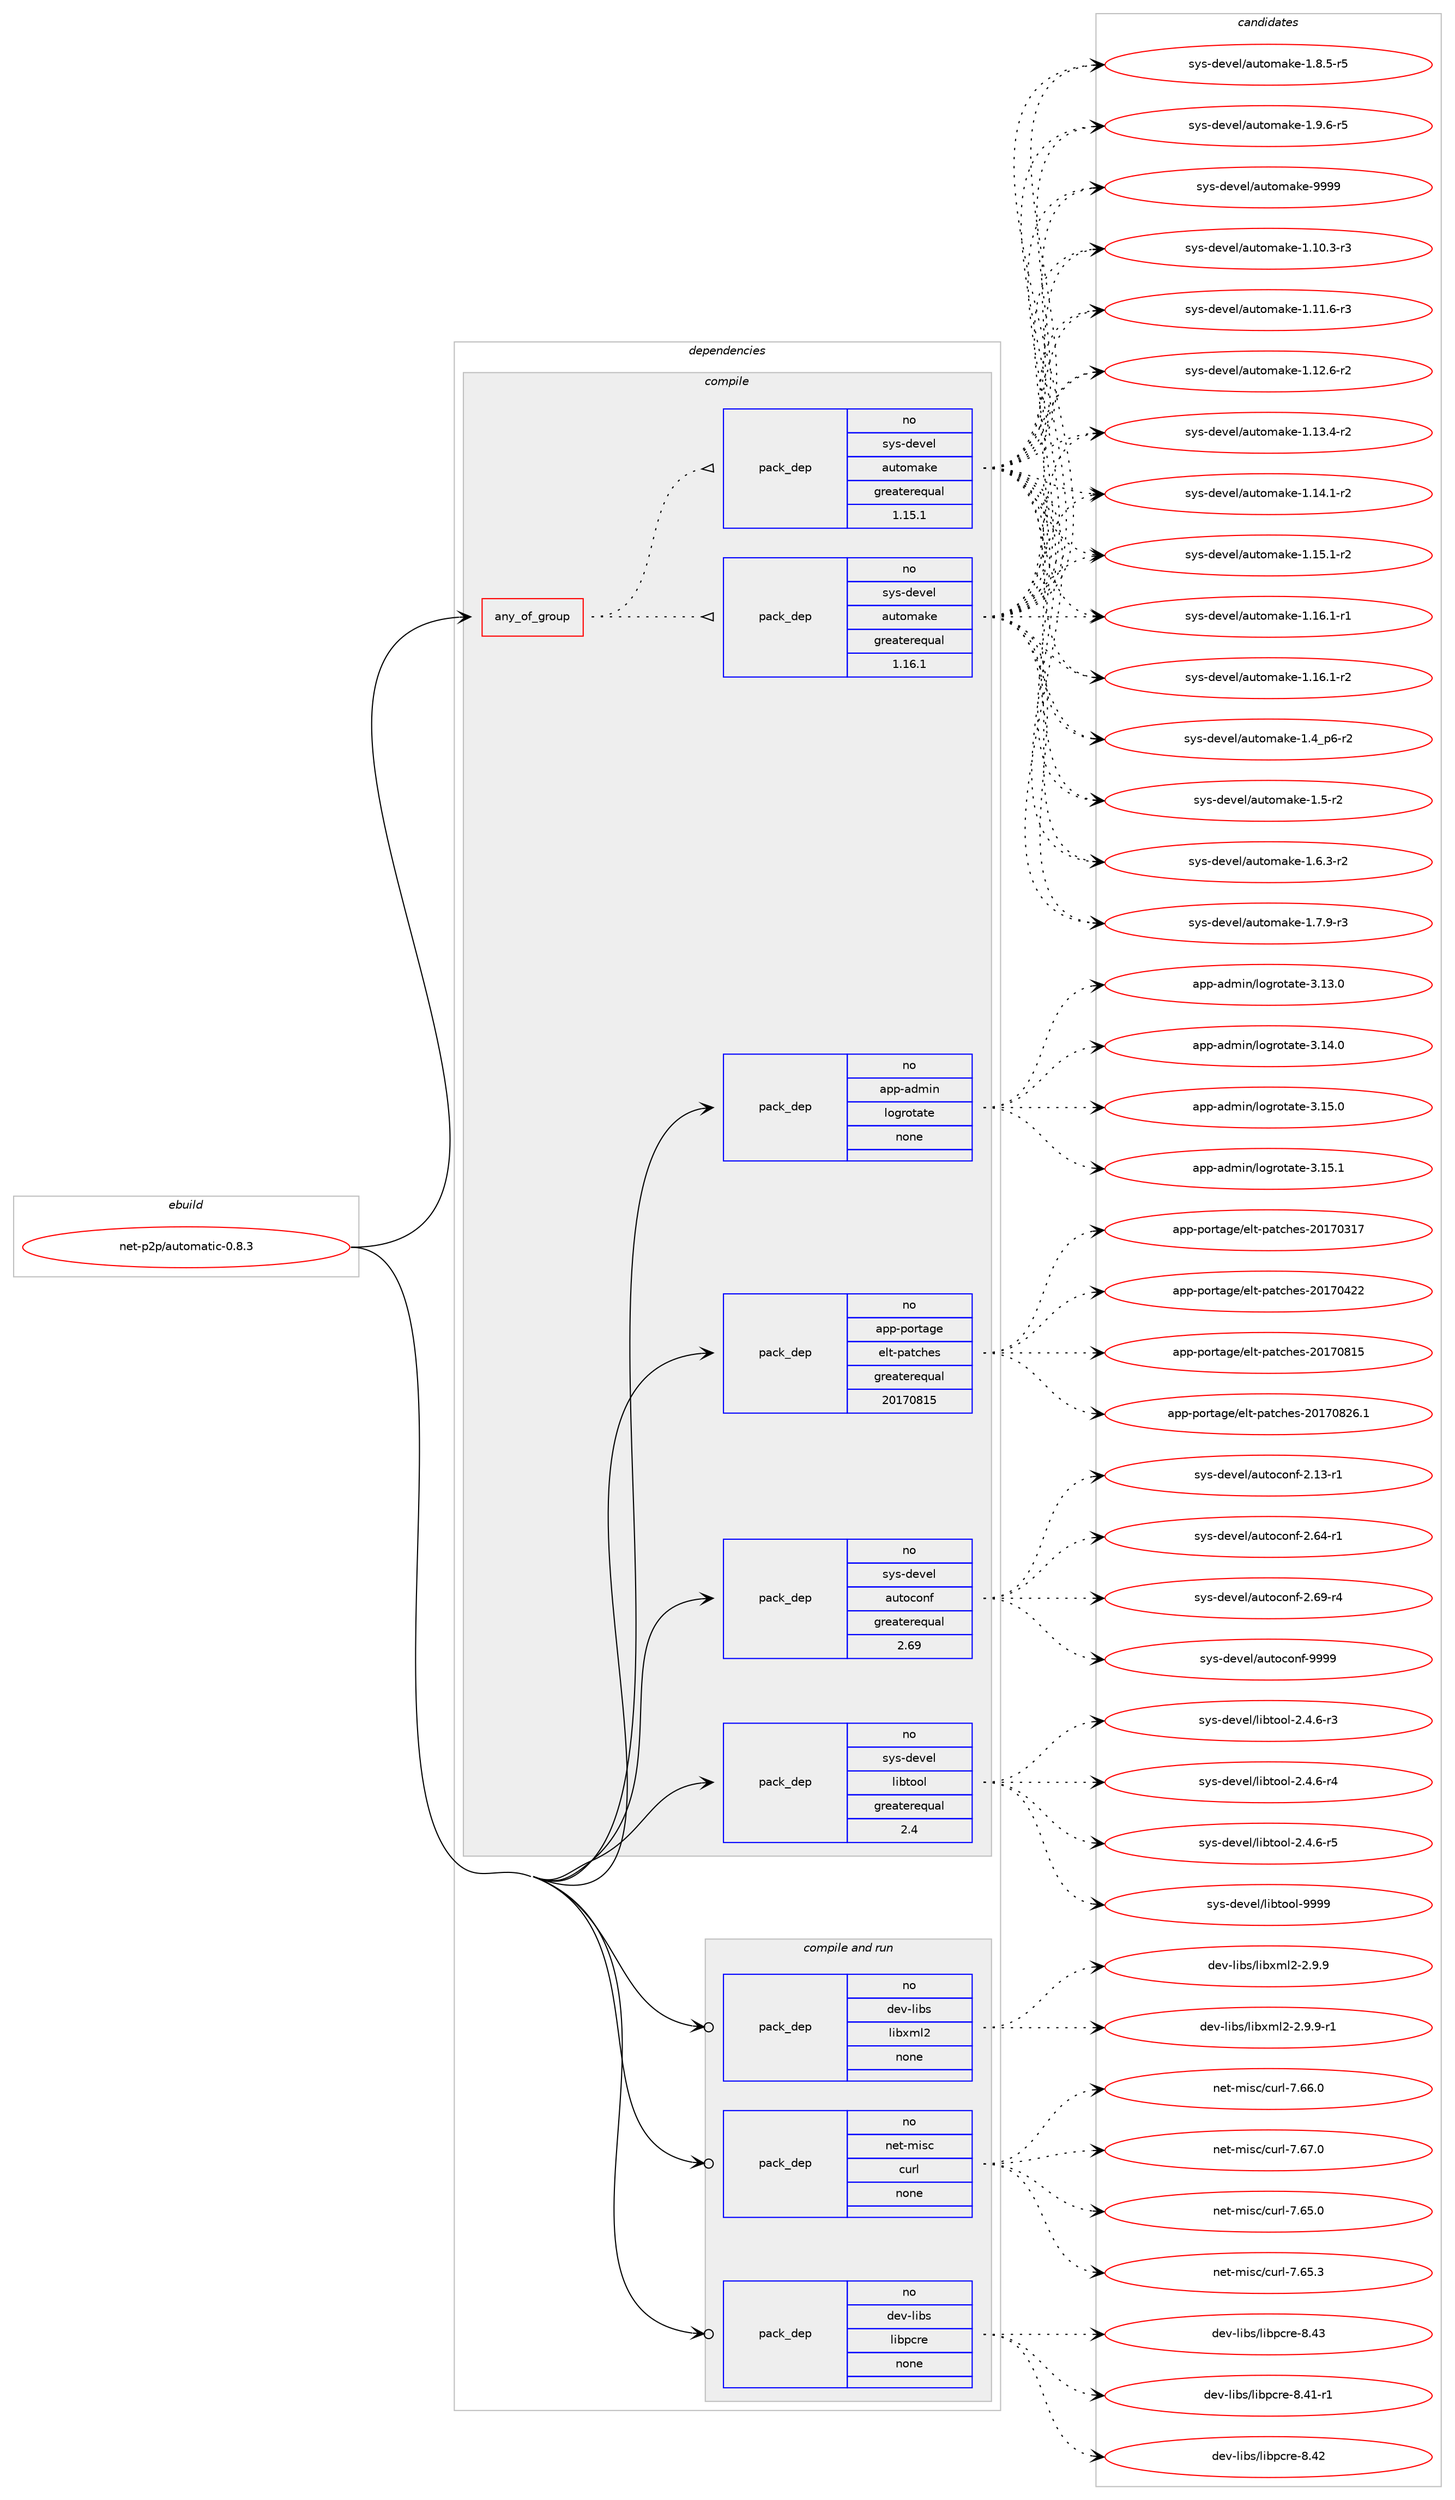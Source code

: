 digraph prolog {

# *************
# Graph options
# *************

newrank=true;
concentrate=true;
compound=true;
graph [rankdir=LR,fontname=Helvetica,fontsize=10,ranksep=1.5];#, ranksep=2.5, nodesep=0.2];
edge  [arrowhead=vee];
node  [fontname=Helvetica,fontsize=10];

# **********
# The ebuild
# **********

subgraph cluster_leftcol {
color=gray;
rank=same;
label=<<i>ebuild</i>>;
id [label="net-p2p/automatic-0.8.3", color=red, width=4, href="../net-p2p/automatic-0.8.3.svg"];
}

# ****************
# The dependencies
# ****************

subgraph cluster_midcol {
color=gray;
label=<<i>dependencies</i>>;
subgraph cluster_compile {
fillcolor="#eeeeee";
style=filled;
label=<<i>compile</i>>;
subgraph any14311 {
dependency839409 [label=<<TABLE BORDER="0" CELLBORDER="1" CELLSPACING="0" CELLPADDING="4"><TR><TD CELLPADDING="10">any_of_group</TD></TR></TABLE>>, shape=none, color=red];subgraph pack619992 {
dependency839410 [label=<<TABLE BORDER="0" CELLBORDER="1" CELLSPACING="0" CELLPADDING="4" WIDTH="220"><TR><TD ROWSPAN="6" CELLPADDING="30">pack_dep</TD></TR><TR><TD WIDTH="110">no</TD></TR><TR><TD>sys-devel</TD></TR><TR><TD>automake</TD></TR><TR><TD>greaterequal</TD></TR><TR><TD>1.16.1</TD></TR></TABLE>>, shape=none, color=blue];
}
dependency839409:e -> dependency839410:w [weight=20,style="dotted",arrowhead="oinv"];
subgraph pack619993 {
dependency839411 [label=<<TABLE BORDER="0" CELLBORDER="1" CELLSPACING="0" CELLPADDING="4" WIDTH="220"><TR><TD ROWSPAN="6" CELLPADDING="30">pack_dep</TD></TR><TR><TD WIDTH="110">no</TD></TR><TR><TD>sys-devel</TD></TR><TR><TD>automake</TD></TR><TR><TD>greaterequal</TD></TR><TR><TD>1.15.1</TD></TR></TABLE>>, shape=none, color=blue];
}
dependency839409:e -> dependency839411:w [weight=20,style="dotted",arrowhead="oinv"];
}
id:e -> dependency839409:w [weight=20,style="solid",arrowhead="vee"];
subgraph pack619994 {
dependency839412 [label=<<TABLE BORDER="0" CELLBORDER="1" CELLSPACING="0" CELLPADDING="4" WIDTH="220"><TR><TD ROWSPAN="6" CELLPADDING="30">pack_dep</TD></TR><TR><TD WIDTH="110">no</TD></TR><TR><TD>app-admin</TD></TR><TR><TD>logrotate</TD></TR><TR><TD>none</TD></TR><TR><TD></TD></TR></TABLE>>, shape=none, color=blue];
}
id:e -> dependency839412:w [weight=20,style="solid",arrowhead="vee"];
subgraph pack619995 {
dependency839413 [label=<<TABLE BORDER="0" CELLBORDER="1" CELLSPACING="0" CELLPADDING="4" WIDTH="220"><TR><TD ROWSPAN="6" CELLPADDING="30">pack_dep</TD></TR><TR><TD WIDTH="110">no</TD></TR><TR><TD>app-portage</TD></TR><TR><TD>elt-patches</TD></TR><TR><TD>greaterequal</TD></TR><TR><TD>20170815</TD></TR></TABLE>>, shape=none, color=blue];
}
id:e -> dependency839413:w [weight=20,style="solid",arrowhead="vee"];
subgraph pack619996 {
dependency839414 [label=<<TABLE BORDER="0" CELLBORDER="1" CELLSPACING="0" CELLPADDING="4" WIDTH="220"><TR><TD ROWSPAN="6" CELLPADDING="30">pack_dep</TD></TR><TR><TD WIDTH="110">no</TD></TR><TR><TD>sys-devel</TD></TR><TR><TD>autoconf</TD></TR><TR><TD>greaterequal</TD></TR><TR><TD>2.69</TD></TR></TABLE>>, shape=none, color=blue];
}
id:e -> dependency839414:w [weight=20,style="solid",arrowhead="vee"];
subgraph pack619997 {
dependency839415 [label=<<TABLE BORDER="0" CELLBORDER="1" CELLSPACING="0" CELLPADDING="4" WIDTH="220"><TR><TD ROWSPAN="6" CELLPADDING="30">pack_dep</TD></TR><TR><TD WIDTH="110">no</TD></TR><TR><TD>sys-devel</TD></TR><TR><TD>libtool</TD></TR><TR><TD>greaterequal</TD></TR><TR><TD>2.4</TD></TR></TABLE>>, shape=none, color=blue];
}
id:e -> dependency839415:w [weight=20,style="solid",arrowhead="vee"];
}
subgraph cluster_compileandrun {
fillcolor="#eeeeee";
style=filled;
label=<<i>compile and run</i>>;
subgraph pack619998 {
dependency839416 [label=<<TABLE BORDER="0" CELLBORDER="1" CELLSPACING="0" CELLPADDING="4" WIDTH="220"><TR><TD ROWSPAN="6" CELLPADDING="30">pack_dep</TD></TR><TR><TD WIDTH="110">no</TD></TR><TR><TD>dev-libs</TD></TR><TR><TD>libpcre</TD></TR><TR><TD>none</TD></TR><TR><TD></TD></TR></TABLE>>, shape=none, color=blue];
}
id:e -> dependency839416:w [weight=20,style="solid",arrowhead="odotvee"];
subgraph pack619999 {
dependency839417 [label=<<TABLE BORDER="0" CELLBORDER="1" CELLSPACING="0" CELLPADDING="4" WIDTH="220"><TR><TD ROWSPAN="6" CELLPADDING="30">pack_dep</TD></TR><TR><TD WIDTH="110">no</TD></TR><TR><TD>dev-libs</TD></TR><TR><TD>libxml2</TD></TR><TR><TD>none</TD></TR><TR><TD></TD></TR></TABLE>>, shape=none, color=blue];
}
id:e -> dependency839417:w [weight=20,style="solid",arrowhead="odotvee"];
subgraph pack620000 {
dependency839418 [label=<<TABLE BORDER="0" CELLBORDER="1" CELLSPACING="0" CELLPADDING="4" WIDTH="220"><TR><TD ROWSPAN="6" CELLPADDING="30">pack_dep</TD></TR><TR><TD WIDTH="110">no</TD></TR><TR><TD>net-misc</TD></TR><TR><TD>curl</TD></TR><TR><TD>none</TD></TR><TR><TD></TD></TR></TABLE>>, shape=none, color=blue];
}
id:e -> dependency839418:w [weight=20,style="solid",arrowhead="odotvee"];
}
subgraph cluster_run {
fillcolor="#eeeeee";
style=filled;
label=<<i>run</i>>;
}
}

# **************
# The candidates
# **************

subgraph cluster_choices {
rank=same;
color=gray;
label=<<i>candidates</i>>;

subgraph choice619992 {
color=black;
nodesep=1;
choice11512111545100101118101108479711711611110997107101454946494846514511451 [label="sys-devel/automake-1.10.3-r3", color=red, width=4,href="../sys-devel/automake-1.10.3-r3.svg"];
choice11512111545100101118101108479711711611110997107101454946494946544511451 [label="sys-devel/automake-1.11.6-r3", color=red, width=4,href="../sys-devel/automake-1.11.6-r3.svg"];
choice11512111545100101118101108479711711611110997107101454946495046544511450 [label="sys-devel/automake-1.12.6-r2", color=red, width=4,href="../sys-devel/automake-1.12.6-r2.svg"];
choice11512111545100101118101108479711711611110997107101454946495146524511450 [label="sys-devel/automake-1.13.4-r2", color=red, width=4,href="../sys-devel/automake-1.13.4-r2.svg"];
choice11512111545100101118101108479711711611110997107101454946495246494511450 [label="sys-devel/automake-1.14.1-r2", color=red, width=4,href="../sys-devel/automake-1.14.1-r2.svg"];
choice11512111545100101118101108479711711611110997107101454946495346494511450 [label="sys-devel/automake-1.15.1-r2", color=red, width=4,href="../sys-devel/automake-1.15.1-r2.svg"];
choice11512111545100101118101108479711711611110997107101454946495446494511449 [label="sys-devel/automake-1.16.1-r1", color=red, width=4,href="../sys-devel/automake-1.16.1-r1.svg"];
choice11512111545100101118101108479711711611110997107101454946495446494511450 [label="sys-devel/automake-1.16.1-r2", color=red, width=4,href="../sys-devel/automake-1.16.1-r2.svg"];
choice115121115451001011181011084797117116111109971071014549465295112544511450 [label="sys-devel/automake-1.4_p6-r2", color=red, width=4,href="../sys-devel/automake-1.4_p6-r2.svg"];
choice11512111545100101118101108479711711611110997107101454946534511450 [label="sys-devel/automake-1.5-r2", color=red, width=4,href="../sys-devel/automake-1.5-r2.svg"];
choice115121115451001011181011084797117116111109971071014549465446514511450 [label="sys-devel/automake-1.6.3-r2", color=red, width=4,href="../sys-devel/automake-1.6.3-r2.svg"];
choice115121115451001011181011084797117116111109971071014549465546574511451 [label="sys-devel/automake-1.7.9-r3", color=red, width=4,href="../sys-devel/automake-1.7.9-r3.svg"];
choice115121115451001011181011084797117116111109971071014549465646534511453 [label="sys-devel/automake-1.8.5-r5", color=red, width=4,href="../sys-devel/automake-1.8.5-r5.svg"];
choice115121115451001011181011084797117116111109971071014549465746544511453 [label="sys-devel/automake-1.9.6-r5", color=red, width=4,href="../sys-devel/automake-1.9.6-r5.svg"];
choice115121115451001011181011084797117116111109971071014557575757 [label="sys-devel/automake-9999", color=red, width=4,href="../sys-devel/automake-9999.svg"];
dependency839410:e -> choice11512111545100101118101108479711711611110997107101454946494846514511451:w [style=dotted,weight="100"];
dependency839410:e -> choice11512111545100101118101108479711711611110997107101454946494946544511451:w [style=dotted,weight="100"];
dependency839410:e -> choice11512111545100101118101108479711711611110997107101454946495046544511450:w [style=dotted,weight="100"];
dependency839410:e -> choice11512111545100101118101108479711711611110997107101454946495146524511450:w [style=dotted,weight="100"];
dependency839410:e -> choice11512111545100101118101108479711711611110997107101454946495246494511450:w [style=dotted,weight="100"];
dependency839410:e -> choice11512111545100101118101108479711711611110997107101454946495346494511450:w [style=dotted,weight="100"];
dependency839410:e -> choice11512111545100101118101108479711711611110997107101454946495446494511449:w [style=dotted,weight="100"];
dependency839410:e -> choice11512111545100101118101108479711711611110997107101454946495446494511450:w [style=dotted,weight="100"];
dependency839410:e -> choice115121115451001011181011084797117116111109971071014549465295112544511450:w [style=dotted,weight="100"];
dependency839410:e -> choice11512111545100101118101108479711711611110997107101454946534511450:w [style=dotted,weight="100"];
dependency839410:e -> choice115121115451001011181011084797117116111109971071014549465446514511450:w [style=dotted,weight="100"];
dependency839410:e -> choice115121115451001011181011084797117116111109971071014549465546574511451:w [style=dotted,weight="100"];
dependency839410:e -> choice115121115451001011181011084797117116111109971071014549465646534511453:w [style=dotted,weight="100"];
dependency839410:e -> choice115121115451001011181011084797117116111109971071014549465746544511453:w [style=dotted,weight="100"];
dependency839410:e -> choice115121115451001011181011084797117116111109971071014557575757:w [style=dotted,weight="100"];
}
subgraph choice619993 {
color=black;
nodesep=1;
choice11512111545100101118101108479711711611110997107101454946494846514511451 [label="sys-devel/automake-1.10.3-r3", color=red, width=4,href="../sys-devel/automake-1.10.3-r3.svg"];
choice11512111545100101118101108479711711611110997107101454946494946544511451 [label="sys-devel/automake-1.11.6-r3", color=red, width=4,href="../sys-devel/automake-1.11.6-r3.svg"];
choice11512111545100101118101108479711711611110997107101454946495046544511450 [label="sys-devel/automake-1.12.6-r2", color=red, width=4,href="../sys-devel/automake-1.12.6-r2.svg"];
choice11512111545100101118101108479711711611110997107101454946495146524511450 [label="sys-devel/automake-1.13.4-r2", color=red, width=4,href="../sys-devel/automake-1.13.4-r2.svg"];
choice11512111545100101118101108479711711611110997107101454946495246494511450 [label="sys-devel/automake-1.14.1-r2", color=red, width=4,href="../sys-devel/automake-1.14.1-r2.svg"];
choice11512111545100101118101108479711711611110997107101454946495346494511450 [label="sys-devel/automake-1.15.1-r2", color=red, width=4,href="../sys-devel/automake-1.15.1-r2.svg"];
choice11512111545100101118101108479711711611110997107101454946495446494511449 [label="sys-devel/automake-1.16.1-r1", color=red, width=4,href="../sys-devel/automake-1.16.1-r1.svg"];
choice11512111545100101118101108479711711611110997107101454946495446494511450 [label="sys-devel/automake-1.16.1-r2", color=red, width=4,href="../sys-devel/automake-1.16.1-r2.svg"];
choice115121115451001011181011084797117116111109971071014549465295112544511450 [label="sys-devel/automake-1.4_p6-r2", color=red, width=4,href="../sys-devel/automake-1.4_p6-r2.svg"];
choice11512111545100101118101108479711711611110997107101454946534511450 [label="sys-devel/automake-1.5-r2", color=red, width=4,href="../sys-devel/automake-1.5-r2.svg"];
choice115121115451001011181011084797117116111109971071014549465446514511450 [label="sys-devel/automake-1.6.3-r2", color=red, width=4,href="../sys-devel/automake-1.6.3-r2.svg"];
choice115121115451001011181011084797117116111109971071014549465546574511451 [label="sys-devel/automake-1.7.9-r3", color=red, width=4,href="../sys-devel/automake-1.7.9-r3.svg"];
choice115121115451001011181011084797117116111109971071014549465646534511453 [label="sys-devel/automake-1.8.5-r5", color=red, width=4,href="../sys-devel/automake-1.8.5-r5.svg"];
choice115121115451001011181011084797117116111109971071014549465746544511453 [label="sys-devel/automake-1.9.6-r5", color=red, width=4,href="../sys-devel/automake-1.9.6-r5.svg"];
choice115121115451001011181011084797117116111109971071014557575757 [label="sys-devel/automake-9999", color=red, width=4,href="../sys-devel/automake-9999.svg"];
dependency839411:e -> choice11512111545100101118101108479711711611110997107101454946494846514511451:w [style=dotted,weight="100"];
dependency839411:e -> choice11512111545100101118101108479711711611110997107101454946494946544511451:w [style=dotted,weight="100"];
dependency839411:e -> choice11512111545100101118101108479711711611110997107101454946495046544511450:w [style=dotted,weight="100"];
dependency839411:e -> choice11512111545100101118101108479711711611110997107101454946495146524511450:w [style=dotted,weight="100"];
dependency839411:e -> choice11512111545100101118101108479711711611110997107101454946495246494511450:w [style=dotted,weight="100"];
dependency839411:e -> choice11512111545100101118101108479711711611110997107101454946495346494511450:w [style=dotted,weight="100"];
dependency839411:e -> choice11512111545100101118101108479711711611110997107101454946495446494511449:w [style=dotted,weight="100"];
dependency839411:e -> choice11512111545100101118101108479711711611110997107101454946495446494511450:w [style=dotted,weight="100"];
dependency839411:e -> choice115121115451001011181011084797117116111109971071014549465295112544511450:w [style=dotted,weight="100"];
dependency839411:e -> choice11512111545100101118101108479711711611110997107101454946534511450:w [style=dotted,weight="100"];
dependency839411:e -> choice115121115451001011181011084797117116111109971071014549465446514511450:w [style=dotted,weight="100"];
dependency839411:e -> choice115121115451001011181011084797117116111109971071014549465546574511451:w [style=dotted,weight="100"];
dependency839411:e -> choice115121115451001011181011084797117116111109971071014549465646534511453:w [style=dotted,weight="100"];
dependency839411:e -> choice115121115451001011181011084797117116111109971071014549465746544511453:w [style=dotted,weight="100"];
dependency839411:e -> choice115121115451001011181011084797117116111109971071014557575757:w [style=dotted,weight="100"];
}
subgraph choice619994 {
color=black;
nodesep=1;
choice971121124597100109105110471081111031141111169711610145514649514648 [label="app-admin/logrotate-3.13.0", color=red, width=4,href="../app-admin/logrotate-3.13.0.svg"];
choice971121124597100109105110471081111031141111169711610145514649524648 [label="app-admin/logrotate-3.14.0", color=red, width=4,href="../app-admin/logrotate-3.14.0.svg"];
choice971121124597100109105110471081111031141111169711610145514649534648 [label="app-admin/logrotate-3.15.0", color=red, width=4,href="../app-admin/logrotate-3.15.0.svg"];
choice971121124597100109105110471081111031141111169711610145514649534649 [label="app-admin/logrotate-3.15.1", color=red, width=4,href="../app-admin/logrotate-3.15.1.svg"];
dependency839412:e -> choice971121124597100109105110471081111031141111169711610145514649514648:w [style=dotted,weight="100"];
dependency839412:e -> choice971121124597100109105110471081111031141111169711610145514649524648:w [style=dotted,weight="100"];
dependency839412:e -> choice971121124597100109105110471081111031141111169711610145514649534648:w [style=dotted,weight="100"];
dependency839412:e -> choice971121124597100109105110471081111031141111169711610145514649534649:w [style=dotted,weight="100"];
}
subgraph choice619995 {
color=black;
nodesep=1;
choice97112112451121111141169710310147101108116451129711699104101115455048495548514955 [label="app-portage/elt-patches-20170317", color=red, width=4,href="../app-portage/elt-patches-20170317.svg"];
choice97112112451121111141169710310147101108116451129711699104101115455048495548525050 [label="app-portage/elt-patches-20170422", color=red, width=4,href="../app-portage/elt-patches-20170422.svg"];
choice97112112451121111141169710310147101108116451129711699104101115455048495548564953 [label="app-portage/elt-patches-20170815", color=red, width=4,href="../app-portage/elt-patches-20170815.svg"];
choice971121124511211111411697103101471011081164511297116991041011154550484955485650544649 [label="app-portage/elt-patches-20170826.1", color=red, width=4,href="../app-portage/elt-patches-20170826.1.svg"];
dependency839413:e -> choice97112112451121111141169710310147101108116451129711699104101115455048495548514955:w [style=dotted,weight="100"];
dependency839413:e -> choice97112112451121111141169710310147101108116451129711699104101115455048495548525050:w [style=dotted,weight="100"];
dependency839413:e -> choice97112112451121111141169710310147101108116451129711699104101115455048495548564953:w [style=dotted,weight="100"];
dependency839413:e -> choice971121124511211111411697103101471011081164511297116991041011154550484955485650544649:w [style=dotted,weight="100"];
}
subgraph choice619996 {
color=black;
nodesep=1;
choice1151211154510010111810110847971171161119911111010245504649514511449 [label="sys-devel/autoconf-2.13-r1", color=red, width=4,href="../sys-devel/autoconf-2.13-r1.svg"];
choice1151211154510010111810110847971171161119911111010245504654524511449 [label="sys-devel/autoconf-2.64-r1", color=red, width=4,href="../sys-devel/autoconf-2.64-r1.svg"];
choice1151211154510010111810110847971171161119911111010245504654574511452 [label="sys-devel/autoconf-2.69-r4", color=red, width=4,href="../sys-devel/autoconf-2.69-r4.svg"];
choice115121115451001011181011084797117116111991111101024557575757 [label="sys-devel/autoconf-9999", color=red, width=4,href="../sys-devel/autoconf-9999.svg"];
dependency839414:e -> choice1151211154510010111810110847971171161119911111010245504649514511449:w [style=dotted,weight="100"];
dependency839414:e -> choice1151211154510010111810110847971171161119911111010245504654524511449:w [style=dotted,weight="100"];
dependency839414:e -> choice1151211154510010111810110847971171161119911111010245504654574511452:w [style=dotted,weight="100"];
dependency839414:e -> choice115121115451001011181011084797117116111991111101024557575757:w [style=dotted,weight="100"];
}
subgraph choice619997 {
color=black;
nodesep=1;
choice1151211154510010111810110847108105981161111111084550465246544511451 [label="sys-devel/libtool-2.4.6-r3", color=red, width=4,href="../sys-devel/libtool-2.4.6-r3.svg"];
choice1151211154510010111810110847108105981161111111084550465246544511452 [label="sys-devel/libtool-2.4.6-r4", color=red, width=4,href="../sys-devel/libtool-2.4.6-r4.svg"];
choice1151211154510010111810110847108105981161111111084550465246544511453 [label="sys-devel/libtool-2.4.6-r5", color=red, width=4,href="../sys-devel/libtool-2.4.6-r5.svg"];
choice1151211154510010111810110847108105981161111111084557575757 [label="sys-devel/libtool-9999", color=red, width=4,href="../sys-devel/libtool-9999.svg"];
dependency839415:e -> choice1151211154510010111810110847108105981161111111084550465246544511451:w [style=dotted,weight="100"];
dependency839415:e -> choice1151211154510010111810110847108105981161111111084550465246544511452:w [style=dotted,weight="100"];
dependency839415:e -> choice1151211154510010111810110847108105981161111111084550465246544511453:w [style=dotted,weight="100"];
dependency839415:e -> choice1151211154510010111810110847108105981161111111084557575757:w [style=dotted,weight="100"];
}
subgraph choice619998 {
color=black;
nodesep=1;
choice100101118451081059811547108105981129911410145564652494511449 [label="dev-libs/libpcre-8.41-r1", color=red, width=4,href="../dev-libs/libpcre-8.41-r1.svg"];
choice10010111845108105981154710810598112991141014556465250 [label="dev-libs/libpcre-8.42", color=red, width=4,href="../dev-libs/libpcre-8.42.svg"];
choice10010111845108105981154710810598112991141014556465251 [label="dev-libs/libpcre-8.43", color=red, width=4,href="../dev-libs/libpcre-8.43.svg"];
dependency839416:e -> choice100101118451081059811547108105981129911410145564652494511449:w [style=dotted,weight="100"];
dependency839416:e -> choice10010111845108105981154710810598112991141014556465250:w [style=dotted,weight="100"];
dependency839416:e -> choice10010111845108105981154710810598112991141014556465251:w [style=dotted,weight="100"];
}
subgraph choice619999 {
color=black;
nodesep=1;
choice1001011184510810598115471081059812010910850455046574657 [label="dev-libs/libxml2-2.9.9", color=red, width=4,href="../dev-libs/libxml2-2.9.9.svg"];
choice10010111845108105981154710810598120109108504550465746574511449 [label="dev-libs/libxml2-2.9.9-r1", color=red, width=4,href="../dev-libs/libxml2-2.9.9-r1.svg"];
dependency839417:e -> choice1001011184510810598115471081059812010910850455046574657:w [style=dotted,weight="100"];
dependency839417:e -> choice10010111845108105981154710810598120109108504550465746574511449:w [style=dotted,weight="100"];
}
subgraph choice620000 {
color=black;
nodesep=1;
choice1101011164510910511599479911711410845554654534648 [label="net-misc/curl-7.65.0", color=red, width=4,href="../net-misc/curl-7.65.0.svg"];
choice1101011164510910511599479911711410845554654534651 [label="net-misc/curl-7.65.3", color=red, width=4,href="../net-misc/curl-7.65.3.svg"];
choice1101011164510910511599479911711410845554654544648 [label="net-misc/curl-7.66.0", color=red, width=4,href="../net-misc/curl-7.66.0.svg"];
choice1101011164510910511599479911711410845554654554648 [label="net-misc/curl-7.67.0", color=red, width=4,href="../net-misc/curl-7.67.0.svg"];
dependency839418:e -> choice1101011164510910511599479911711410845554654534648:w [style=dotted,weight="100"];
dependency839418:e -> choice1101011164510910511599479911711410845554654534651:w [style=dotted,weight="100"];
dependency839418:e -> choice1101011164510910511599479911711410845554654544648:w [style=dotted,weight="100"];
dependency839418:e -> choice1101011164510910511599479911711410845554654554648:w [style=dotted,weight="100"];
}
}

}
